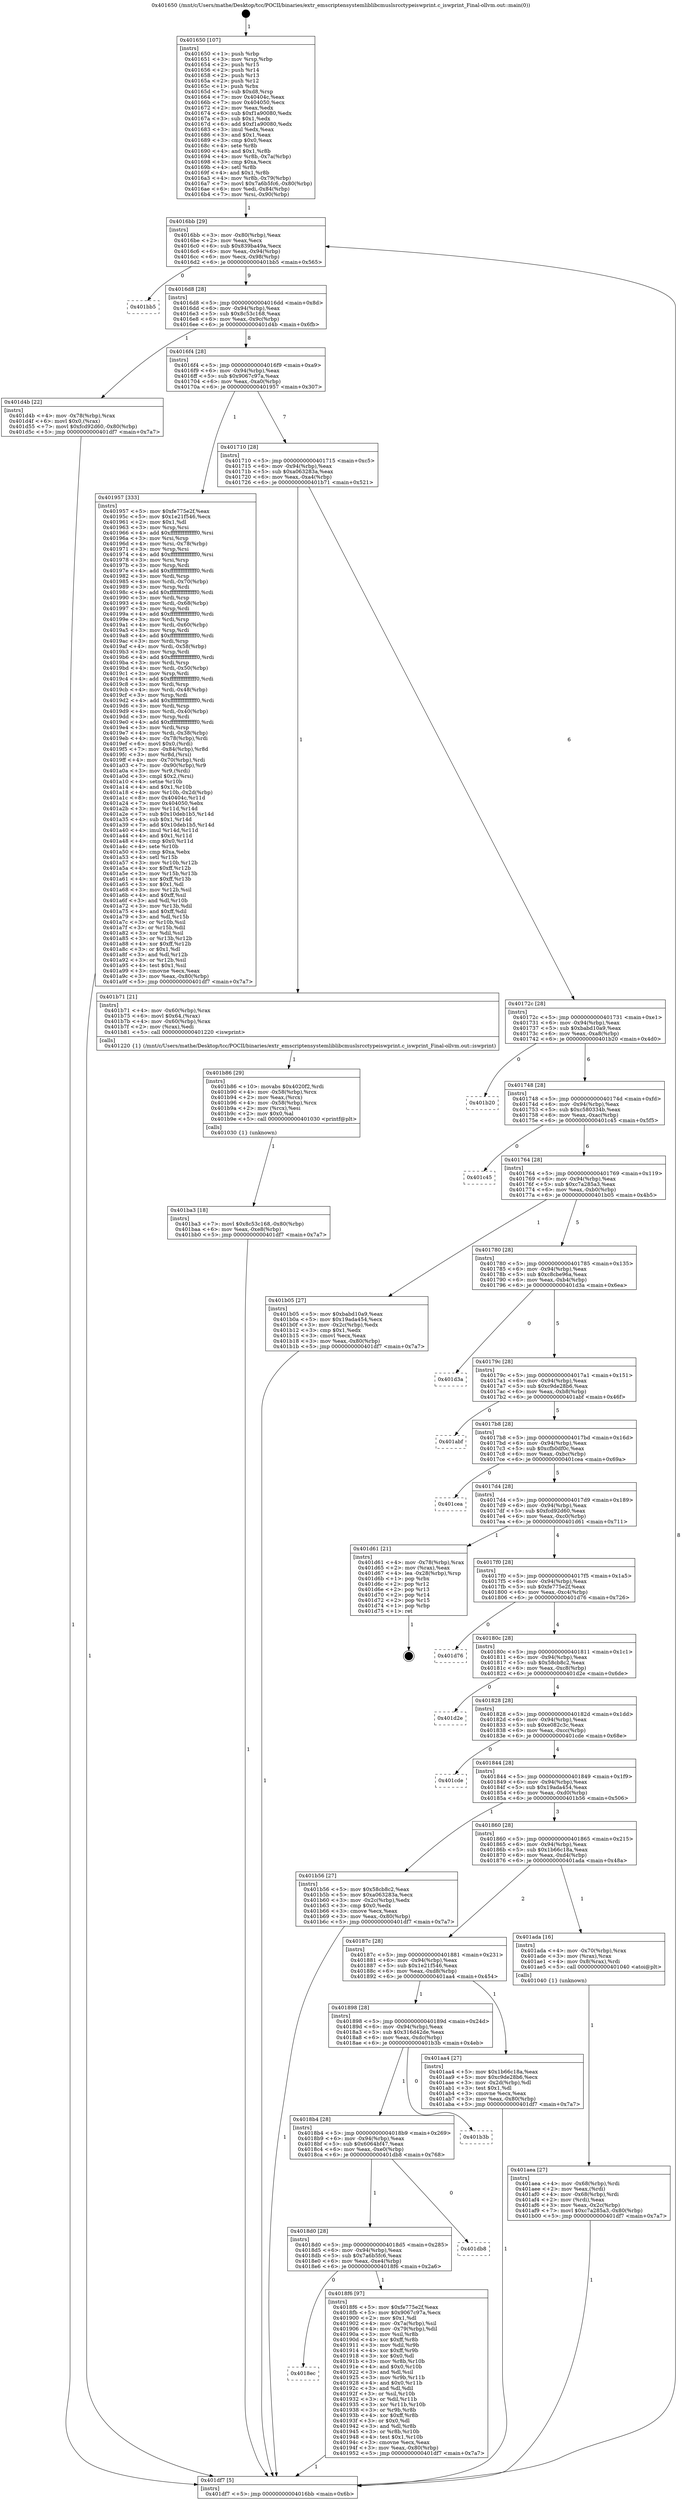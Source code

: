 digraph "0x401650" {
  label = "0x401650 (/mnt/c/Users/mathe/Desktop/tcc/POCII/binaries/extr_emscriptensystemliblibcmuslsrcctypeiswprint.c_iswprint_Final-ollvm.out::main(0))"
  labelloc = "t"
  node[shape=record]

  Entry [label="",width=0.3,height=0.3,shape=circle,fillcolor=black,style=filled]
  "0x4016bb" [label="{
     0x4016bb [29]\l
     | [instrs]\l
     &nbsp;&nbsp;0x4016bb \<+3\>: mov -0x80(%rbp),%eax\l
     &nbsp;&nbsp;0x4016be \<+2\>: mov %eax,%ecx\l
     &nbsp;&nbsp;0x4016c0 \<+6\>: sub $0x839ba49a,%ecx\l
     &nbsp;&nbsp;0x4016c6 \<+6\>: mov %eax,-0x94(%rbp)\l
     &nbsp;&nbsp;0x4016cc \<+6\>: mov %ecx,-0x98(%rbp)\l
     &nbsp;&nbsp;0x4016d2 \<+6\>: je 0000000000401bb5 \<main+0x565\>\l
  }"]
  "0x401bb5" [label="{
     0x401bb5\l
  }", style=dashed]
  "0x4016d8" [label="{
     0x4016d8 [28]\l
     | [instrs]\l
     &nbsp;&nbsp;0x4016d8 \<+5\>: jmp 00000000004016dd \<main+0x8d\>\l
     &nbsp;&nbsp;0x4016dd \<+6\>: mov -0x94(%rbp),%eax\l
     &nbsp;&nbsp;0x4016e3 \<+5\>: sub $0x8c53c168,%eax\l
     &nbsp;&nbsp;0x4016e8 \<+6\>: mov %eax,-0x9c(%rbp)\l
     &nbsp;&nbsp;0x4016ee \<+6\>: je 0000000000401d4b \<main+0x6fb\>\l
  }"]
  Exit [label="",width=0.3,height=0.3,shape=circle,fillcolor=black,style=filled,peripheries=2]
  "0x401d4b" [label="{
     0x401d4b [22]\l
     | [instrs]\l
     &nbsp;&nbsp;0x401d4b \<+4\>: mov -0x78(%rbp),%rax\l
     &nbsp;&nbsp;0x401d4f \<+6\>: movl $0x0,(%rax)\l
     &nbsp;&nbsp;0x401d55 \<+7\>: movl $0xfcd92d60,-0x80(%rbp)\l
     &nbsp;&nbsp;0x401d5c \<+5\>: jmp 0000000000401df7 \<main+0x7a7\>\l
  }"]
  "0x4016f4" [label="{
     0x4016f4 [28]\l
     | [instrs]\l
     &nbsp;&nbsp;0x4016f4 \<+5\>: jmp 00000000004016f9 \<main+0xa9\>\l
     &nbsp;&nbsp;0x4016f9 \<+6\>: mov -0x94(%rbp),%eax\l
     &nbsp;&nbsp;0x4016ff \<+5\>: sub $0x9067c97a,%eax\l
     &nbsp;&nbsp;0x401704 \<+6\>: mov %eax,-0xa0(%rbp)\l
     &nbsp;&nbsp;0x40170a \<+6\>: je 0000000000401957 \<main+0x307\>\l
  }"]
  "0x401ba3" [label="{
     0x401ba3 [18]\l
     | [instrs]\l
     &nbsp;&nbsp;0x401ba3 \<+7\>: movl $0x8c53c168,-0x80(%rbp)\l
     &nbsp;&nbsp;0x401baa \<+6\>: mov %eax,-0xe8(%rbp)\l
     &nbsp;&nbsp;0x401bb0 \<+5\>: jmp 0000000000401df7 \<main+0x7a7\>\l
  }"]
  "0x401957" [label="{
     0x401957 [333]\l
     | [instrs]\l
     &nbsp;&nbsp;0x401957 \<+5\>: mov $0xfe775e2f,%eax\l
     &nbsp;&nbsp;0x40195c \<+5\>: mov $0x1e21f546,%ecx\l
     &nbsp;&nbsp;0x401961 \<+2\>: mov $0x1,%dl\l
     &nbsp;&nbsp;0x401963 \<+3\>: mov %rsp,%rsi\l
     &nbsp;&nbsp;0x401966 \<+4\>: add $0xfffffffffffffff0,%rsi\l
     &nbsp;&nbsp;0x40196a \<+3\>: mov %rsi,%rsp\l
     &nbsp;&nbsp;0x40196d \<+4\>: mov %rsi,-0x78(%rbp)\l
     &nbsp;&nbsp;0x401971 \<+3\>: mov %rsp,%rsi\l
     &nbsp;&nbsp;0x401974 \<+4\>: add $0xfffffffffffffff0,%rsi\l
     &nbsp;&nbsp;0x401978 \<+3\>: mov %rsi,%rsp\l
     &nbsp;&nbsp;0x40197b \<+3\>: mov %rsp,%rdi\l
     &nbsp;&nbsp;0x40197e \<+4\>: add $0xfffffffffffffff0,%rdi\l
     &nbsp;&nbsp;0x401982 \<+3\>: mov %rdi,%rsp\l
     &nbsp;&nbsp;0x401985 \<+4\>: mov %rdi,-0x70(%rbp)\l
     &nbsp;&nbsp;0x401989 \<+3\>: mov %rsp,%rdi\l
     &nbsp;&nbsp;0x40198c \<+4\>: add $0xfffffffffffffff0,%rdi\l
     &nbsp;&nbsp;0x401990 \<+3\>: mov %rdi,%rsp\l
     &nbsp;&nbsp;0x401993 \<+4\>: mov %rdi,-0x68(%rbp)\l
     &nbsp;&nbsp;0x401997 \<+3\>: mov %rsp,%rdi\l
     &nbsp;&nbsp;0x40199a \<+4\>: add $0xfffffffffffffff0,%rdi\l
     &nbsp;&nbsp;0x40199e \<+3\>: mov %rdi,%rsp\l
     &nbsp;&nbsp;0x4019a1 \<+4\>: mov %rdi,-0x60(%rbp)\l
     &nbsp;&nbsp;0x4019a5 \<+3\>: mov %rsp,%rdi\l
     &nbsp;&nbsp;0x4019a8 \<+4\>: add $0xfffffffffffffff0,%rdi\l
     &nbsp;&nbsp;0x4019ac \<+3\>: mov %rdi,%rsp\l
     &nbsp;&nbsp;0x4019af \<+4\>: mov %rdi,-0x58(%rbp)\l
     &nbsp;&nbsp;0x4019b3 \<+3\>: mov %rsp,%rdi\l
     &nbsp;&nbsp;0x4019b6 \<+4\>: add $0xfffffffffffffff0,%rdi\l
     &nbsp;&nbsp;0x4019ba \<+3\>: mov %rdi,%rsp\l
     &nbsp;&nbsp;0x4019bd \<+4\>: mov %rdi,-0x50(%rbp)\l
     &nbsp;&nbsp;0x4019c1 \<+3\>: mov %rsp,%rdi\l
     &nbsp;&nbsp;0x4019c4 \<+4\>: add $0xfffffffffffffff0,%rdi\l
     &nbsp;&nbsp;0x4019c8 \<+3\>: mov %rdi,%rsp\l
     &nbsp;&nbsp;0x4019cb \<+4\>: mov %rdi,-0x48(%rbp)\l
     &nbsp;&nbsp;0x4019cf \<+3\>: mov %rsp,%rdi\l
     &nbsp;&nbsp;0x4019d2 \<+4\>: add $0xfffffffffffffff0,%rdi\l
     &nbsp;&nbsp;0x4019d6 \<+3\>: mov %rdi,%rsp\l
     &nbsp;&nbsp;0x4019d9 \<+4\>: mov %rdi,-0x40(%rbp)\l
     &nbsp;&nbsp;0x4019dd \<+3\>: mov %rsp,%rdi\l
     &nbsp;&nbsp;0x4019e0 \<+4\>: add $0xfffffffffffffff0,%rdi\l
     &nbsp;&nbsp;0x4019e4 \<+3\>: mov %rdi,%rsp\l
     &nbsp;&nbsp;0x4019e7 \<+4\>: mov %rdi,-0x38(%rbp)\l
     &nbsp;&nbsp;0x4019eb \<+4\>: mov -0x78(%rbp),%rdi\l
     &nbsp;&nbsp;0x4019ef \<+6\>: movl $0x0,(%rdi)\l
     &nbsp;&nbsp;0x4019f5 \<+7\>: mov -0x84(%rbp),%r8d\l
     &nbsp;&nbsp;0x4019fc \<+3\>: mov %r8d,(%rsi)\l
     &nbsp;&nbsp;0x4019ff \<+4\>: mov -0x70(%rbp),%rdi\l
     &nbsp;&nbsp;0x401a03 \<+7\>: mov -0x90(%rbp),%r9\l
     &nbsp;&nbsp;0x401a0a \<+3\>: mov %r9,(%rdi)\l
     &nbsp;&nbsp;0x401a0d \<+3\>: cmpl $0x2,(%rsi)\l
     &nbsp;&nbsp;0x401a10 \<+4\>: setne %r10b\l
     &nbsp;&nbsp;0x401a14 \<+4\>: and $0x1,%r10b\l
     &nbsp;&nbsp;0x401a18 \<+4\>: mov %r10b,-0x2d(%rbp)\l
     &nbsp;&nbsp;0x401a1c \<+8\>: mov 0x40404c,%r11d\l
     &nbsp;&nbsp;0x401a24 \<+7\>: mov 0x404050,%ebx\l
     &nbsp;&nbsp;0x401a2b \<+3\>: mov %r11d,%r14d\l
     &nbsp;&nbsp;0x401a2e \<+7\>: sub $0x10deb1b5,%r14d\l
     &nbsp;&nbsp;0x401a35 \<+4\>: sub $0x1,%r14d\l
     &nbsp;&nbsp;0x401a39 \<+7\>: add $0x10deb1b5,%r14d\l
     &nbsp;&nbsp;0x401a40 \<+4\>: imul %r14d,%r11d\l
     &nbsp;&nbsp;0x401a44 \<+4\>: and $0x1,%r11d\l
     &nbsp;&nbsp;0x401a48 \<+4\>: cmp $0x0,%r11d\l
     &nbsp;&nbsp;0x401a4c \<+4\>: sete %r10b\l
     &nbsp;&nbsp;0x401a50 \<+3\>: cmp $0xa,%ebx\l
     &nbsp;&nbsp;0x401a53 \<+4\>: setl %r15b\l
     &nbsp;&nbsp;0x401a57 \<+3\>: mov %r10b,%r12b\l
     &nbsp;&nbsp;0x401a5a \<+4\>: xor $0xff,%r12b\l
     &nbsp;&nbsp;0x401a5e \<+3\>: mov %r15b,%r13b\l
     &nbsp;&nbsp;0x401a61 \<+4\>: xor $0xff,%r13b\l
     &nbsp;&nbsp;0x401a65 \<+3\>: xor $0x1,%dl\l
     &nbsp;&nbsp;0x401a68 \<+3\>: mov %r12b,%sil\l
     &nbsp;&nbsp;0x401a6b \<+4\>: and $0xff,%sil\l
     &nbsp;&nbsp;0x401a6f \<+3\>: and %dl,%r10b\l
     &nbsp;&nbsp;0x401a72 \<+3\>: mov %r13b,%dil\l
     &nbsp;&nbsp;0x401a75 \<+4\>: and $0xff,%dil\l
     &nbsp;&nbsp;0x401a79 \<+3\>: and %dl,%r15b\l
     &nbsp;&nbsp;0x401a7c \<+3\>: or %r10b,%sil\l
     &nbsp;&nbsp;0x401a7f \<+3\>: or %r15b,%dil\l
     &nbsp;&nbsp;0x401a82 \<+3\>: xor %dil,%sil\l
     &nbsp;&nbsp;0x401a85 \<+3\>: or %r13b,%r12b\l
     &nbsp;&nbsp;0x401a88 \<+4\>: xor $0xff,%r12b\l
     &nbsp;&nbsp;0x401a8c \<+3\>: or $0x1,%dl\l
     &nbsp;&nbsp;0x401a8f \<+3\>: and %dl,%r12b\l
     &nbsp;&nbsp;0x401a92 \<+3\>: or %r12b,%sil\l
     &nbsp;&nbsp;0x401a95 \<+4\>: test $0x1,%sil\l
     &nbsp;&nbsp;0x401a99 \<+3\>: cmovne %ecx,%eax\l
     &nbsp;&nbsp;0x401a9c \<+3\>: mov %eax,-0x80(%rbp)\l
     &nbsp;&nbsp;0x401a9f \<+5\>: jmp 0000000000401df7 \<main+0x7a7\>\l
  }"]
  "0x401710" [label="{
     0x401710 [28]\l
     | [instrs]\l
     &nbsp;&nbsp;0x401710 \<+5\>: jmp 0000000000401715 \<main+0xc5\>\l
     &nbsp;&nbsp;0x401715 \<+6\>: mov -0x94(%rbp),%eax\l
     &nbsp;&nbsp;0x40171b \<+5\>: sub $0xa063283a,%eax\l
     &nbsp;&nbsp;0x401720 \<+6\>: mov %eax,-0xa4(%rbp)\l
     &nbsp;&nbsp;0x401726 \<+6\>: je 0000000000401b71 \<main+0x521\>\l
  }"]
  "0x401b86" [label="{
     0x401b86 [29]\l
     | [instrs]\l
     &nbsp;&nbsp;0x401b86 \<+10\>: movabs $0x4020f2,%rdi\l
     &nbsp;&nbsp;0x401b90 \<+4\>: mov -0x58(%rbp),%rcx\l
     &nbsp;&nbsp;0x401b94 \<+2\>: mov %eax,(%rcx)\l
     &nbsp;&nbsp;0x401b96 \<+4\>: mov -0x58(%rbp),%rcx\l
     &nbsp;&nbsp;0x401b9a \<+2\>: mov (%rcx),%esi\l
     &nbsp;&nbsp;0x401b9c \<+2\>: mov $0x0,%al\l
     &nbsp;&nbsp;0x401b9e \<+5\>: call 0000000000401030 \<printf@plt\>\l
     | [calls]\l
     &nbsp;&nbsp;0x401030 \{1\} (unknown)\l
  }"]
  "0x401b71" [label="{
     0x401b71 [21]\l
     | [instrs]\l
     &nbsp;&nbsp;0x401b71 \<+4\>: mov -0x60(%rbp),%rax\l
     &nbsp;&nbsp;0x401b75 \<+6\>: movl $0x64,(%rax)\l
     &nbsp;&nbsp;0x401b7b \<+4\>: mov -0x60(%rbp),%rax\l
     &nbsp;&nbsp;0x401b7f \<+2\>: mov (%rax),%edi\l
     &nbsp;&nbsp;0x401b81 \<+5\>: call 0000000000401220 \<iswprint\>\l
     | [calls]\l
     &nbsp;&nbsp;0x401220 \{1\} (/mnt/c/Users/mathe/Desktop/tcc/POCII/binaries/extr_emscriptensystemliblibcmuslsrcctypeiswprint.c_iswprint_Final-ollvm.out::iswprint)\l
  }"]
  "0x40172c" [label="{
     0x40172c [28]\l
     | [instrs]\l
     &nbsp;&nbsp;0x40172c \<+5\>: jmp 0000000000401731 \<main+0xe1\>\l
     &nbsp;&nbsp;0x401731 \<+6\>: mov -0x94(%rbp),%eax\l
     &nbsp;&nbsp;0x401737 \<+5\>: sub $0xbabd10a9,%eax\l
     &nbsp;&nbsp;0x40173c \<+6\>: mov %eax,-0xa8(%rbp)\l
     &nbsp;&nbsp;0x401742 \<+6\>: je 0000000000401b20 \<main+0x4d0\>\l
  }"]
  "0x401aea" [label="{
     0x401aea [27]\l
     | [instrs]\l
     &nbsp;&nbsp;0x401aea \<+4\>: mov -0x68(%rbp),%rdi\l
     &nbsp;&nbsp;0x401aee \<+2\>: mov %eax,(%rdi)\l
     &nbsp;&nbsp;0x401af0 \<+4\>: mov -0x68(%rbp),%rdi\l
     &nbsp;&nbsp;0x401af4 \<+2\>: mov (%rdi),%eax\l
     &nbsp;&nbsp;0x401af6 \<+3\>: mov %eax,-0x2c(%rbp)\l
     &nbsp;&nbsp;0x401af9 \<+7\>: movl $0xc7a285a3,-0x80(%rbp)\l
     &nbsp;&nbsp;0x401b00 \<+5\>: jmp 0000000000401df7 \<main+0x7a7\>\l
  }"]
  "0x401b20" [label="{
     0x401b20\l
  }", style=dashed]
  "0x401748" [label="{
     0x401748 [28]\l
     | [instrs]\l
     &nbsp;&nbsp;0x401748 \<+5\>: jmp 000000000040174d \<main+0xfd\>\l
     &nbsp;&nbsp;0x40174d \<+6\>: mov -0x94(%rbp),%eax\l
     &nbsp;&nbsp;0x401753 \<+5\>: sub $0xc580334b,%eax\l
     &nbsp;&nbsp;0x401758 \<+6\>: mov %eax,-0xac(%rbp)\l
     &nbsp;&nbsp;0x40175e \<+6\>: je 0000000000401c45 \<main+0x5f5\>\l
  }"]
  "0x401650" [label="{
     0x401650 [107]\l
     | [instrs]\l
     &nbsp;&nbsp;0x401650 \<+1\>: push %rbp\l
     &nbsp;&nbsp;0x401651 \<+3\>: mov %rsp,%rbp\l
     &nbsp;&nbsp;0x401654 \<+2\>: push %r15\l
     &nbsp;&nbsp;0x401656 \<+2\>: push %r14\l
     &nbsp;&nbsp;0x401658 \<+2\>: push %r13\l
     &nbsp;&nbsp;0x40165a \<+2\>: push %r12\l
     &nbsp;&nbsp;0x40165c \<+1\>: push %rbx\l
     &nbsp;&nbsp;0x40165d \<+7\>: sub $0xd8,%rsp\l
     &nbsp;&nbsp;0x401664 \<+7\>: mov 0x40404c,%eax\l
     &nbsp;&nbsp;0x40166b \<+7\>: mov 0x404050,%ecx\l
     &nbsp;&nbsp;0x401672 \<+2\>: mov %eax,%edx\l
     &nbsp;&nbsp;0x401674 \<+6\>: sub $0xf1a90080,%edx\l
     &nbsp;&nbsp;0x40167a \<+3\>: sub $0x1,%edx\l
     &nbsp;&nbsp;0x40167d \<+6\>: add $0xf1a90080,%edx\l
     &nbsp;&nbsp;0x401683 \<+3\>: imul %edx,%eax\l
     &nbsp;&nbsp;0x401686 \<+3\>: and $0x1,%eax\l
     &nbsp;&nbsp;0x401689 \<+3\>: cmp $0x0,%eax\l
     &nbsp;&nbsp;0x40168c \<+4\>: sete %r8b\l
     &nbsp;&nbsp;0x401690 \<+4\>: and $0x1,%r8b\l
     &nbsp;&nbsp;0x401694 \<+4\>: mov %r8b,-0x7a(%rbp)\l
     &nbsp;&nbsp;0x401698 \<+3\>: cmp $0xa,%ecx\l
     &nbsp;&nbsp;0x40169b \<+4\>: setl %r8b\l
     &nbsp;&nbsp;0x40169f \<+4\>: and $0x1,%r8b\l
     &nbsp;&nbsp;0x4016a3 \<+4\>: mov %r8b,-0x79(%rbp)\l
     &nbsp;&nbsp;0x4016a7 \<+7\>: movl $0x7a6b5fc6,-0x80(%rbp)\l
     &nbsp;&nbsp;0x4016ae \<+6\>: mov %edi,-0x84(%rbp)\l
     &nbsp;&nbsp;0x4016b4 \<+7\>: mov %rsi,-0x90(%rbp)\l
  }"]
  "0x401c45" [label="{
     0x401c45\l
  }", style=dashed]
  "0x401764" [label="{
     0x401764 [28]\l
     | [instrs]\l
     &nbsp;&nbsp;0x401764 \<+5\>: jmp 0000000000401769 \<main+0x119\>\l
     &nbsp;&nbsp;0x401769 \<+6\>: mov -0x94(%rbp),%eax\l
     &nbsp;&nbsp;0x40176f \<+5\>: sub $0xc7a285a3,%eax\l
     &nbsp;&nbsp;0x401774 \<+6\>: mov %eax,-0xb0(%rbp)\l
     &nbsp;&nbsp;0x40177a \<+6\>: je 0000000000401b05 \<main+0x4b5\>\l
  }"]
  "0x401df7" [label="{
     0x401df7 [5]\l
     | [instrs]\l
     &nbsp;&nbsp;0x401df7 \<+5\>: jmp 00000000004016bb \<main+0x6b\>\l
  }"]
  "0x401b05" [label="{
     0x401b05 [27]\l
     | [instrs]\l
     &nbsp;&nbsp;0x401b05 \<+5\>: mov $0xbabd10a9,%eax\l
     &nbsp;&nbsp;0x401b0a \<+5\>: mov $0x19ada454,%ecx\l
     &nbsp;&nbsp;0x401b0f \<+3\>: mov -0x2c(%rbp),%edx\l
     &nbsp;&nbsp;0x401b12 \<+3\>: cmp $0x1,%edx\l
     &nbsp;&nbsp;0x401b15 \<+3\>: cmovl %ecx,%eax\l
     &nbsp;&nbsp;0x401b18 \<+3\>: mov %eax,-0x80(%rbp)\l
     &nbsp;&nbsp;0x401b1b \<+5\>: jmp 0000000000401df7 \<main+0x7a7\>\l
  }"]
  "0x401780" [label="{
     0x401780 [28]\l
     | [instrs]\l
     &nbsp;&nbsp;0x401780 \<+5\>: jmp 0000000000401785 \<main+0x135\>\l
     &nbsp;&nbsp;0x401785 \<+6\>: mov -0x94(%rbp),%eax\l
     &nbsp;&nbsp;0x40178b \<+5\>: sub $0xc8cbe96a,%eax\l
     &nbsp;&nbsp;0x401790 \<+6\>: mov %eax,-0xb4(%rbp)\l
     &nbsp;&nbsp;0x401796 \<+6\>: je 0000000000401d3a \<main+0x6ea\>\l
  }"]
  "0x4018ec" [label="{
     0x4018ec\l
  }", style=dashed]
  "0x401d3a" [label="{
     0x401d3a\l
  }", style=dashed]
  "0x40179c" [label="{
     0x40179c [28]\l
     | [instrs]\l
     &nbsp;&nbsp;0x40179c \<+5\>: jmp 00000000004017a1 \<main+0x151\>\l
     &nbsp;&nbsp;0x4017a1 \<+6\>: mov -0x94(%rbp),%eax\l
     &nbsp;&nbsp;0x4017a7 \<+5\>: sub $0xc9de28b6,%eax\l
     &nbsp;&nbsp;0x4017ac \<+6\>: mov %eax,-0xb8(%rbp)\l
     &nbsp;&nbsp;0x4017b2 \<+6\>: je 0000000000401abf \<main+0x46f\>\l
  }"]
  "0x4018f6" [label="{
     0x4018f6 [97]\l
     | [instrs]\l
     &nbsp;&nbsp;0x4018f6 \<+5\>: mov $0xfe775e2f,%eax\l
     &nbsp;&nbsp;0x4018fb \<+5\>: mov $0x9067c97a,%ecx\l
     &nbsp;&nbsp;0x401900 \<+2\>: mov $0x1,%dl\l
     &nbsp;&nbsp;0x401902 \<+4\>: mov -0x7a(%rbp),%sil\l
     &nbsp;&nbsp;0x401906 \<+4\>: mov -0x79(%rbp),%dil\l
     &nbsp;&nbsp;0x40190a \<+3\>: mov %sil,%r8b\l
     &nbsp;&nbsp;0x40190d \<+4\>: xor $0xff,%r8b\l
     &nbsp;&nbsp;0x401911 \<+3\>: mov %dil,%r9b\l
     &nbsp;&nbsp;0x401914 \<+4\>: xor $0xff,%r9b\l
     &nbsp;&nbsp;0x401918 \<+3\>: xor $0x0,%dl\l
     &nbsp;&nbsp;0x40191b \<+3\>: mov %r8b,%r10b\l
     &nbsp;&nbsp;0x40191e \<+4\>: and $0x0,%r10b\l
     &nbsp;&nbsp;0x401922 \<+3\>: and %dl,%sil\l
     &nbsp;&nbsp;0x401925 \<+3\>: mov %r9b,%r11b\l
     &nbsp;&nbsp;0x401928 \<+4\>: and $0x0,%r11b\l
     &nbsp;&nbsp;0x40192c \<+3\>: and %dl,%dil\l
     &nbsp;&nbsp;0x40192f \<+3\>: or %sil,%r10b\l
     &nbsp;&nbsp;0x401932 \<+3\>: or %dil,%r11b\l
     &nbsp;&nbsp;0x401935 \<+3\>: xor %r11b,%r10b\l
     &nbsp;&nbsp;0x401938 \<+3\>: or %r9b,%r8b\l
     &nbsp;&nbsp;0x40193b \<+4\>: xor $0xff,%r8b\l
     &nbsp;&nbsp;0x40193f \<+3\>: or $0x0,%dl\l
     &nbsp;&nbsp;0x401942 \<+3\>: and %dl,%r8b\l
     &nbsp;&nbsp;0x401945 \<+3\>: or %r8b,%r10b\l
     &nbsp;&nbsp;0x401948 \<+4\>: test $0x1,%r10b\l
     &nbsp;&nbsp;0x40194c \<+3\>: cmovne %ecx,%eax\l
     &nbsp;&nbsp;0x40194f \<+3\>: mov %eax,-0x80(%rbp)\l
     &nbsp;&nbsp;0x401952 \<+5\>: jmp 0000000000401df7 \<main+0x7a7\>\l
  }"]
  "0x401abf" [label="{
     0x401abf\l
  }", style=dashed]
  "0x4017b8" [label="{
     0x4017b8 [28]\l
     | [instrs]\l
     &nbsp;&nbsp;0x4017b8 \<+5\>: jmp 00000000004017bd \<main+0x16d\>\l
     &nbsp;&nbsp;0x4017bd \<+6\>: mov -0x94(%rbp),%eax\l
     &nbsp;&nbsp;0x4017c3 \<+5\>: sub $0xcfb0df0c,%eax\l
     &nbsp;&nbsp;0x4017c8 \<+6\>: mov %eax,-0xbc(%rbp)\l
     &nbsp;&nbsp;0x4017ce \<+6\>: je 0000000000401cea \<main+0x69a\>\l
  }"]
  "0x4018d0" [label="{
     0x4018d0 [28]\l
     | [instrs]\l
     &nbsp;&nbsp;0x4018d0 \<+5\>: jmp 00000000004018d5 \<main+0x285\>\l
     &nbsp;&nbsp;0x4018d5 \<+6\>: mov -0x94(%rbp),%eax\l
     &nbsp;&nbsp;0x4018db \<+5\>: sub $0x7a6b5fc6,%eax\l
     &nbsp;&nbsp;0x4018e0 \<+6\>: mov %eax,-0xe4(%rbp)\l
     &nbsp;&nbsp;0x4018e6 \<+6\>: je 00000000004018f6 \<main+0x2a6\>\l
  }"]
  "0x401cea" [label="{
     0x401cea\l
  }", style=dashed]
  "0x4017d4" [label="{
     0x4017d4 [28]\l
     | [instrs]\l
     &nbsp;&nbsp;0x4017d4 \<+5\>: jmp 00000000004017d9 \<main+0x189\>\l
     &nbsp;&nbsp;0x4017d9 \<+6\>: mov -0x94(%rbp),%eax\l
     &nbsp;&nbsp;0x4017df \<+5\>: sub $0xfcd92d60,%eax\l
     &nbsp;&nbsp;0x4017e4 \<+6\>: mov %eax,-0xc0(%rbp)\l
     &nbsp;&nbsp;0x4017ea \<+6\>: je 0000000000401d61 \<main+0x711\>\l
  }"]
  "0x401db8" [label="{
     0x401db8\l
  }", style=dashed]
  "0x401d61" [label="{
     0x401d61 [21]\l
     | [instrs]\l
     &nbsp;&nbsp;0x401d61 \<+4\>: mov -0x78(%rbp),%rax\l
     &nbsp;&nbsp;0x401d65 \<+2\>: mov (%rax),%eax\l
     &nbsp;&nbsp;0x401d67 \<+4\>: lea -0x28(%rbp),%rsp\l
     &nbsp;&nbsp;0x401d6b \<+1\>: pop %rbx\l
     &nbsp;&nbsp;0x401d6c \<+2\>: pop %r12\l
     &nbsp;&nbsp;0x401d6e \<+2\>: pop %r13\l
     &nbsp;&nbsp;0x401d70 \<+2\>: pop %r14\l
     &nbsp;&nbsp;0x401d72 \<+2\>: pop %r15\l
     &nbsp;&nbsp;0x401d74 \<+1\>: pop %rbp\l
     &nbsp;&nbsp;0x401d75 \<+1\>: ret\l
  }"]
  "0x4017f0" [label="{
     0x4017f0 [28]\l
     | [instrs]\l
     &nbsp;&nbsp;0x4017f0 \<+5\>: jmp 00000000004017f5 \<main+0x1a5\>\l
     &nbsp;&nbsp;0x4017f5 \<+6\>: mov -0x94(%rbp),%eax\l
     &nbsp;&nbsp;0x4017fb \<+5\>: sub $0xfe775e2f,%eax\l
     &nbsp;&nbsp;0x401800 \<+6\>: mov %eax,-0xc4(%rbp)\l
     &nbsp;&nbsp;0x401806 \<+6\>: je 0000000000401d76 \<main+0x726\>\l
  }"]
  "0x4018b4" [label="{
     0x4018b4 [28]\l
     | [instrs]\l
     &nbsp;&nbsp;0x4018b4 \<+5\>: jmp 00000000004018b9 \<main+0x269\>\l
     &nbsp;&nbsp;0x4018b9 \<+6\>: mov -0x94(%rbp),%eax\l
     &nbsp;&nbsp;0x4018bf \<+5\>: sub $0x6064bf47,%eax\l
     &nbsp;&nbsp;0x4018c4 \<+6\>: mov %eax,-0xe0(%rbp)\l
     &nbsp;&nbsp;0x4018ca \<+6\>: je 0000000000401db8 \<main+0x768\>\l
  }"]
  "0x401d76" [label="{
     0x401d76\l
  }", style=dashed]
  "0x40180c" [label="{
     0x40180c [28]\l
     | [instrs]\l
     &nbsp;&nbsp;0x40180c \<+5\>: jmp 0000000000401811 \<main+0x1c1\>\l
     &nbsp;&nbsp;0x401811 \<+6\>: mov -0x94(%rbp),%eax\l
     &nbsp;&nbsp;0x401817 \<+5\>: sub $0x58cb8c2,%eax\l
     &nbsp;&nbsp;0x40181c \<+6\>: mov %eax,-0xc8(%rbp)\l
     &nbsp;&nbsp;0x401822 \<+6\>: je 0000000000401d2e \<main+0x6de\>\l
  }"]
  "0x401b3b" [label="{
     0x401b3b\l
  }", style=dashed]
  "0x401d2e" [label="{
     0x401d2e\l
  }", style=dashed]
  "0x401828" [label="{
     0x401828 [28]\l
     | [instrs]\l
     &nbsp;&nbsp;0x401828 \<+5\>: jmp 000000000040182d \<main+0x1dd\>\l
     &nbsp;&nbsp;0x40182d \<+6\>: mov -0x94(%rbp),%eax\l
     &nbsp;&nbsp;0x401833 \<+5\>: sub $0xe082c3c,%eax\l
     &nbsp;&nbsp;0x401838 \<+6\>: mov %eax,-0xcc(%rbp)\l
     &nbsp;&nbsp;0x40183e \<+6\>: je 0000000000401cde \<main+0x68e\>\l
  }"]
  "0x401898" [label="{
     0x401898 [28]\l
     | [instrs]\l
     &nbsp;&nbsp;0x401898 \<+5\>: jmp 000000000040189d \<main+0x24d\>\l
     &nbsp;&nbsp;0x40189d \<+6\>: mov -0x94(%rbp),%eax\l
     &nbsp;&nbsp;0x4018a3 \<+5\>: sub $0x316d42de,%eax\l
     &nbsp;&nbsp;0x4018a8 \<+6\>: mov %eax,-0xdc(%rbp)\l
     &nbsp;&nbsp;0x4018ae \<+6\>: je 0000000000401b3b \<main+0x4eb\>\l
  }"]
  "0x401cde" [label="{
     0x401cde\l
  }", style=dashed]
  "0x401844" [label="{
     0x401844 [28]\l
     | [instrs]\l
     &nbsp;&nbsp;0x401844 \<+5\>: jmp 0000000000401849 \<main+0x1f9\>\l
     &nbsp;&nbsp;0x401849 \<+6\>: mov -0x94(%rbp),%eax\l
     &nbsp;&nbsp;0x40184f \<+5\>: sub $0x19ada454,%eax\l
     &nbsp;&nbsp;0x401854 \<+6\>: mov %eax,-0xd0(%rbp)\l
     &nbsp;&nbsp;0x40185a \<+6\>: je 0000000000401b56 \<main+0x506\>\l
  }"]
  "0x401aa4" [label="{
     0x401aa4 [27]\l
     | [instrs]\l
     &nbsp;&nbsp;0x401aa4 \<+5\>: mov $0x1b66c18a,%eax\l
     &nbsp;&nbsp;0x401aa9 \<+5\>: mov $0xc9de28b6,%ecx\l
     &nbsp;&nbsp;0x401aae \<+3\>: mov -0x2d(%rbp),%dl\l
     &nbsp;&nbsp;0x401ab1 \<+3\>: test $0x1,%dl\l
     &nbsp;&nbsp;0x401ab4 \<+3\>: cmovne %ecx,%eax\l
     &nbsp;&nbsp;0x401ab7 \<+3\>: mov %eax,-0x80(%rbp)\l
     &nbsp;&nbsp;0x401aba \<+5\>: jmp 0000000000401df7 \<main+0x7a7\>\l
  }"]
  "0x401b56" [label="{
     0x401b56 [27]\l
     | [instrs]\l
     &nbsp;&nbsp;0x401b56 \<+5\>: mov $0x58cb8c2,%eax\l
     &nbsp;&nbsp;0x401b5b \<+5\>: mov $0xa063283a,%ecx\l
     &nbsp;&nbsp;0x401b60 \<+3\>: mov -0x2c(%rbp),%edx\l
     &nbsp;&nbsp;0x401b63 \<+3\>: cmp $0x0,%edx\l
     &nbsp;&nbsp;0x401b66 \<+3\>: cmove %ecx,%eax\l
     &nbsp;&nbsp;0x401b69 \<+3\>: mov %eax,-0x80(%rbp)\l
     &nbsp;&nbsp;0x401b6c \<+5\>: jmp 0000000000401df7 \<main+0x7a7\>\l
  }"]
  "0x401860" [label="{
     0x401860 [28]\l
     | [instrs]\l
     &nbsp;&nbsp;0x401860 \<+5\>: jmp 0000000000401865 \<main+0x215\>\l
     &nbsp;&nbsp;0x401865 \<+6\>: mov -0x94(%rbp),%eax\l
     &nbsp;&nbsp;0x40186b \<+5\>: sub $0x1b66c18a,%eax\l
     &nbsp;&nbsp;0x401870 \<+6\>: mov %eax,-0xd4(%rbp)\l
     &nbsp;&nbsp;0x401876 \<+6\>: je 0000000000401ada \<main+0x48a\>\l
  }"]
  "0x40187c" [label="{
     0x40187c [28]\l
     | [instrs]\l
     &nbsp;&nbsp;0x40187c \<+5\>: jmp 0000000000401881 \<main+0x231\>\l
     &nbsp;&nbsp;0x401881 \<+6\>: mov -0x94(%rbp),%eax\l
     &nbsp;&nbsp;0x401887 \<+5\>: sub $0x1e21f546,%eax\l
     &nbsp;&nbsp;0x40188c \<+6\>: mov %eax,-0xd8(%rbp)\l
     &nbsp;&nbsp;0x401892 \<+6\>: je 0000000000401aa4 \<main+0x454\>\l
  }"]
  "0x401ada" [label="{
     0x401ada [16]\l
     | [instrs]\l
     &nbsp;&nbsp;0x401ada \<+4\>: mov -0x70(%rbp),%rax\l
     &nbsp;&nbsp;0x401ade \<+3\>: mov (%rax),%rax\l
     &nbsp;&nbsp;0x401ae1 \<+4\>: mov 0x8(%rax),%rdi\l
     &nbsp;&nbsp;0x401ae5 \<+5\>: call 0000000000401040 \<atoi@plt\>\l
     | [calls]\l
     &nbsp;&nbsp;0x401040 \{1\} (unknown)\l
  }"]
  Entry -> "0x401650" [label=" 1"]
  "0x4016bb" -> "0x401bb5" [label=" 0"]
  "0x4016bb" -> "0x4016d8" [label=" 9"]
  "0x401d61" -> Exit [label=" 1"]
  "0x4016d8" -> "0x401d4b" [label=" 1"]
  "0x4016d8" -> "0x4016f4" [label=" 8"]
  "0x401d4b" -> "0x401df7" [label=" 1"]
  "0x4016f4" -> "0x401957" [label=" 1"]
  "0x4016f4" -> "0x401710" [label=" 7"]
  "0x401ba3" -> "0x401df7" [label=" 1"]
  "0x401710" -> "0x401b71" [label=" 1"]
  "0x401710" -> "0x40172c" [label=" 6"]
  "0x401b86" -> "0x401ba3" [label=" 1"]
  "0x40172c" -> "0x401b20" [label=" 0"]
  "0x40172c" -> "0x401748" [label=" 6"]
  "0x401b71" -> "0x401b86" [label=" 1"]
  "0x401748" -> "0x401c45" [label=" 0"]
  "0x401748" -> "0x401764" [label=" 6"]
  "0x401b05" -> "0x401df7" [label=" 1"]
  "0x401764" -> "0x401b05" [label=" 1"]
  "0x401764" -> "0x401780" [label=" 5"]
  "0x401aea" -> "0x401df7" [label=" 1"]
  "0x401780" -> "0x401d3a" [label=" 0"]
  "0x401780" -> "0x40179c" [label=" 5"]
  "0x401ada" -> "0x401aea" [label=" 1"]
  "0x40179c" -> "0x401abf" [label=" 0"]
  "0x40179c" -> "0x4017b8" [label=" 5"]
  "0x401aa4" -> "0x401df7" [label=" 1"]
  "0x4017b8" -> "0x401cea" [label=" 0"]
  "0x4017b8" -> "0x4017d4" [label=" 5"]
  "0x401b56" -> "0x401df7" [label=" 1"]
  "0x4017d4" -> "0x401d61" [label=" 1"]
  "0x4017d4" -> "0x4017f0" [label=" 4"]
  "0x401df7" -> "0x4016bb" [label=" 8"]
  "0x4017f0" -> "0x401d76" [label=" 0"]
  "0x4017f0" -> "0x40180c" [label=" 4"]
  "0x4018f6" -> "0x401df7" [label=" 1"]
  "0x40180c" -> "0x401d2e" [label=" 0"]
  "0x40180c" -> "0x401828" [label=" 4"]
  "0x4018d0" -> "0x4018ec" [label=" 0"]
  "0x401828" -> "0x401cde" [label=" 0"]
  "0x401828" -> "0x401844" [label=" 4"]
  "0x401957" -> "0x401df7" [label=" 1"]
  "0x401844" -> "0x401b56" [label=" 1"]
  "0x401844" -> "0x401860" [label=" 3"]
  "0x4018b4" -> "0x4018d0" [label=" 1"]
  "0x401860" -> "0x401ada" [label=" 1"]
  "0x401860" -> "0x40187c" [label=" 2"]
  "0x4018b4" -> "0x401db8" [label=" 0"]
  "0x40187c" -> "0x401aa4" [label=" 1"]
  "0x40187c" -> "0x401898" [label=" 1"]
  "0x4018d0" -> "0x4018f6" [label=" 1"]
  "0x401898" -> "0x401b3b" [label=" 0"]
  "0x401898" -> "0x4018b4" [label=" 1"]
  "0x401650" -> "0x4016bb" [label=" 1"]
}
